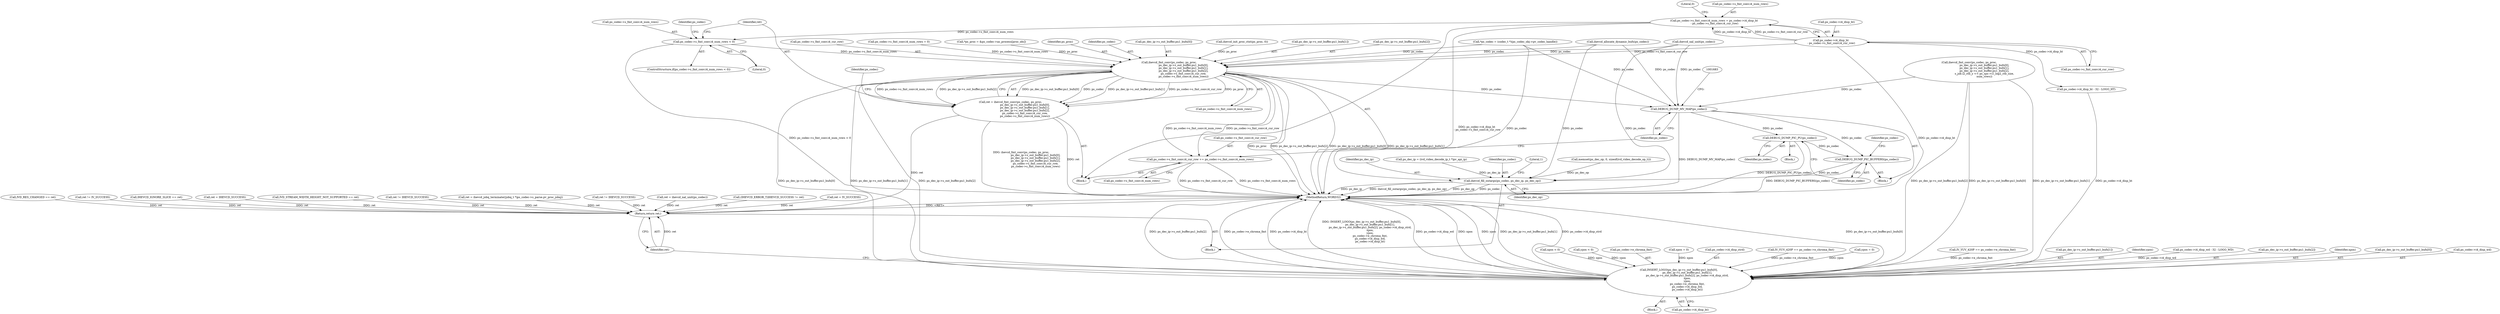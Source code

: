 digraph "0_Android_87fb7909c49e6a4510ba86ace1ffc83459c7e1b9@pointer" {
"1001618" [label="(Call,ps_codec->s_fmt_conv.i4_num_rows < 0)"];
"1001592" [label="(Call,ps_codec->s_fmt_conv.i4_num_rows = ps_codec->i4_disp_ht\n - ps_codec->s_fmt_conv.i4_cur_row)"];
"1001598" [label="(Call,ps_codec->i4_disp_ht\n - ps_codec->s_fmt_conv.i4_cur_row)"];
"1001634" [label="(Call,ihevcd_fmt_conv(ps_codec, ps_proc,\n                                  ps_dec_ip->s_out_buffer.pu1_bufs[0],\n                                  ps_dec_ip->s_out_buffer.pu1_bufs[1],\n                                  ps_dec_ip->s_out_buffer.pu1_bufs[2],\n                                  ps_codec->s_fmt_conv.i4_cur_row,\n                                  ps_codec->s_fmt_conv.i4_num_rows))"];
"1001632" [label="(Call,ret = ihevcd_fmt_conv(ps_codec, ps_proc,\n                                  ps_dec_ip->s_out_buffer.pu1_bufs[0],\n                                  ps_dec_ip->s_out_buffer.pu1_bufs[1],\n                                  ps_dec_ip->s_out_buffer.pu1_bufs[2],\n                                  ps_codec->s_fmt_conv.i4_cur_row,\n                                  ps_codec->s_fmt_conv.i4_num_rows))"];
"1001901" [label="(Return,return ret;)"];
"1001668" [label="(Call,ps_codec->s_fmt_conv.i4_cur_row += ps_codec->s_fmt_conv.i4_num_rows)"];
"1001679" [label="(Call,DEBUG_DUMP_MV_MAP(ps_codec))"];
"1001812" [label="(Call,DEBUG_DUMP_PIC_PU(ps_codec))"];
"1001814" [label="(Call,DEBUG_DUMP_PIC_BUFFERS(ps_codec))"];
"1001820" [label="(Call,ihevcd_fill_outargs(ps_codec, ps_dec_ip, ps_dec_op))"];
"1001865" [label="(Call,INSERT_LOGO(ps_dec_ip->s_out_buffer.pu1_bufs[0],\n                    ps_dec_ip->s_out_buffer.pu1_bufs[1],\n                    ps_dec_ip->s_out_buffer.pu1_bufs[2], ps_codec->i4_disp_strd,\n                    xpos,\n                    ypos,\n                    ps_codec->e_chroma_fmt,\n                    ps_codec->i4_disp_wd,\n                    ps_codec->i4_disp_ht))"];
"1001592" [label="(Call,ps_codec->s_fmt_conv.i4_num_rows = ps_codec->i4_disp_ht\n - ps_codec->s_fmt_conv.i4_cur_row)"];
"1000145" [label="(Block,)"];
"1001609" [label="(Literal,0)"];
"1000986" [label="(Call,ihevcd_nal_unit(ps_codec))"];
"1001671" [label="(Identifier,ps_codec)"];
"1001618" [label="(Call,ps_codec->s_fmt_conv.i4_num_rows < 0)"];
"1001826" [label="(Literal,1)"];
"1001598" [label="(Call,ps_codec->i4_disp_ht\n - ps_codec->s_fmt_conv.i4_cur_row)"];
"1001614" [label="(Call,ihevcd_init_proc_ctxt(ps_proc, 0))"];
"1001814" [label="(Call,DEBUG_DUMP_PIC_BUFFERS(ps_codec))"];
"1001634" [label="(Call,ihevcd_fmt_conv(ps_codec, ps_proc,\n                                  ps_dec_ip->s_out_buffer.pu1_bufs[0],\n                                  ps_dec_ip->s_out_buffer.pu1_bufs[1],\n                                  ps_dec_ip->s_out_buffer.pu1_bufs[2],\n                                  ps_codec->s_fmt_conv.i4_cur_row,\n                                  ps_codec->s_fmt_conv.i4_num_rows))"];
"1001859" [label="(Call,xpos < 0)"];
"1001852" [label="(Call,ypos < 0)"];
"1000190" [label="(Call,memset(ps_dec_op, 0, sizeof(ivd_video_decode_op_t)))"];
"1001822" [label="(Identifier,ps_dec_ip)"];
"1001624" [label="(Literal,0)"];
"1001240" [label="(Block,)"];
"1001812" [label="(Call,DEBUG_DUMP_PIC_PU(ps_codec))"];
"1001818" [label="(Identifier,ps_codec)"];
"1001186" [label="(Call,ret != IV_SUCCESS)"];
"1001892" [label="(Call,ps_codec->e_chroma_fmt)"];
"1001862" [label="(Call,xpos = 0)"];
"1001887" [label="(Call,ps_codec->i4_disp_strd)"];
"1001292" [label="(Call,IV_YUV_420P == ps_codec->e_chroma_fmt)"];
"1000151" [label="(Call,*ps_codec = (codec_t *)(ps_codec_obj->pv_codec_handle))"];
"1001632" [label="(Call,ret = ihevcd_fmt_conv(ps_codec, ps_proc,\n                                  ps_dec_ip->s_out_buffer.pu1_bufs[0],\n                                  ps_dec_ip->s_out_buffer.pu1_bufs[1],\n                                  ps_dec_ip->s_out_buffer.pu1_bufs[2],\n                                  ps_codec->s_fmt_conv.i4_cur_row,\n                                  ps_codec->s_fmt_conv.i4_num_rows))"];
"1001668" [label="(Call,ps_codec->s_fmt_conv.i4_cur_row += ps_codec->s_fmt_conv.i4_num_rows)"];
"1001628" [label="(Identifier,ps_codec)"];
"1001644" [label="(Call,ps_dec_ip->s_out_buffer.pu1_bufs[1])"];
"1001901" [label="(Return,return ret;)"];
"1001086" [label="(Call,IHEVCD_IGNORE_SLICE == ret)"];
"1001651" [label="(Call,ps_dec_ip->s_out_buffer.pu1_bufs[2])"];
"1000173" [label="(Call,ps_dec_ip = (ivd_video_decode_ip_t *)pv_api_ip)"];
"1001855" [label="(Call,ypos = 0)"];
"1001165" [label="(Call,ret = IHEVCD_SUCCESS)"];
"1001527" [label="(Call,ihevcd_fmt_conv(ps_codec, ps_proc,\n                                    ps_dec_ip->s_out_buffer.pu1_bufs[0],\n                                    ps_dec_ip->s_out_buffer.pu1_bufs[1],\n                                    ps_dec_ip->s_out_buffer.pu1_bufs[2],\n                                    s_job.i2_ctb_y << ps_sps->i1_log2_ctb_size,\n                                    num_rows))"];
"1001658" [label="(Call,ps_codec->s_fmt_conv.i4_cur_row)"];
"1001617" [label="(ControlStructure,if(ps_codec->s_fmt_conv.i4_num_rows < 0))"];
"1001625" [label="(Call,ps_codec->s_fmt_conv.i4_num_rows = 0)"];
"1001830" [label="(Block,)"];
"1001572" [label="(Call,IV_YUV_420P == ps_codec->e_chroma_fmt)"];
"1001110" [label="(Call,IVD_STREAM_WIDTH_HEIGHT_NOT_SUPPORTED == ret)"];
"1001663" [label="(Call,ps_codec->s_fmt_conv.i4_num_rows)"];
"1001902" [label="(Identifier,ret)"];
"1001820" [label="(Call,ihevcd_fill_outargs(ps_codec, ps_dec_ip, ps_dec_op))"];
"1001844" [label="(Call,ps_codec->i4_disp_ht - 32 - LOGO_HT)"];
"1001873" [label="(Call,ps_dec_ip->s_out_buffer.pu1_bufs[1])"];
"1001152" [label="(Call,ret != IHEVCD_SUCCESS)"];
"1001584" [label="(Call,*ps_proc = &ps_codec->as_process[proc_idx])"];
"1001381" [label="(Call,ret = ihevcd_jobq_terminate((jobq_t *)ps_codec->s_parse.pv_proc_jobq))"];
"1001219" [label="(Call,ret != IHEVCD_SUCCESS)"];
"1001891" [label="(Identifier,ypos)"];
"1001599" [label="(Call,ps_codec->i4_disp_ht)"];
"1001834" [label="(Call,ps_codec->i4_disp_wd - 32 - LOGO_WD)"];
"1000984" [label="(Call,ret = ihevcd_nal_unit(ps_codec))"];
"1001582" [label="(Block,)"];
"1001815" [label="(Identifier,ps_codec)"];
"1001823" [label="(Identifier,ps_dec_op)"];
"1001602" [label="(Call,ps_codec->s_fmt_conv.i4_cur_row)"];
"1001633" [label="(Identifier,ret)"];
"1001619" [label="(Call,ps_codec->s_fmt_conv.i4_num_rows)"];
"1001423" [label="(Call,(IHEVCD_ERROR_T)IHEVCD_SUCCESS != ret)"];
"1001880" [label="(Call,ps_dec_ip->s_out_buffer.pu1_bufs[2])"];
"1001890" [label="(Identifier,xpos)"];
"1001636" [label="(Identifier,ps_proc)"];
"1001593" [label="(Call,ps_codec->s_fmt_conv.i4_num_rows)"];
"1001903" [label="(MethodReturn,WORD32)"];
"1001679" [label="(Call,DEBUG_DUMP_MV_MAP(ps_codec))"];
"1001669" [label="(Call,ps_codec->s_fmt_conv.i4_cur_row)"];
"1001813" [label="(Identifier,ps_codec)"];
"1001674" [label="(Call,ps_codec->s_fmt_conv.i4_num_rows)"];
"1001898" [label="(Call,ps_codec->i4_disp_ht)"];
"1001821" [label="(Identifier,ps_codec)"];
"1001866" [label="(Call,ps_dec_ip->s_out_buffer.pu1_bufs[0])"];
"1001680" [label="(Identifier,ps_codec)"];
"1001635" [label="(Identifier,ps_codec)"];
"1001183" [label="(Call,ihevcd_allocate_dynamic_bufs(ps_codec))"];
"1001637" [label="(Call,ps_dec_ip->s_out_buffer.pu1_bufs[0])"];
"1001895" [label="(Call,ps_codec->i4_disp_wd)"];
"1000147" [label="(Call,ret = IV_SUCCESS)"];
"1001107" [label="(Call,IVD_RES_CHANGED == ret)"];
"1001865" [label="(Call,INSERT_LOGO(ps_dec_ip->s_out_buffer.pu1_bufs[0],\n                    ps_dec_ip->s_out_buffer.pu1_bufs[1],\n                    ps_dec_ip->s_out_buffer.pu1_bufs[2], ps_codec->i4_disp_strd,\n                    xpos,\n                    ypos,\n                    ps_codec->e_chroma_fmt,\n                    ps_codec->i4_disp_wd,\n                    ps_codec->i4_disp_ht))"];
"1001811" [label="(Block,)"];
"1001618" -> "1001617"  [label="AST: "];
"1001618" -> "1001624"  [label="CFG: "];
"1001619" -> "1001618"  [label="AST: "];
"1001624" -> "1001618"  [label="AST: "];
"1001628" -> "1001618"  [label="CFG: "];
"1001633" -> "1001618"  [label="CFG: "];
"1001618" -> "1001903"  [label="DDG: ps_codec->s_fmt_conv.i4_num_rows < 0"];
"1001592" -> "1001618"  [label="DDG: ps_codec->s_fmt_conv.i4_num_rows"];
"1001618" -> "1001634"  [label="DDG: ps_codec->s_fmt_conv.i4_num_rows"];
"1001592" -> "1001582"  [label="AST: "];
"1001592" -> "1001598"  [label="CFG: "];
"1001593" -> "1001592"  [label="AST: "];
"1001598" -> "1001592"  [label="AST: "];
"1001609" -> "1001592"  [label="CFG: "];
"1001592" -> "1001903"  [label="DDG: ps_codec->i4_disp_ht\n - ps_codec->s_fmt_conv.i4_cur_row"];
"1001598" -> "1001592"  [label="DDG: ps_codec->i4_disp_ht"];
"1001598" -> "1001592"  [label="DDG: ps_codec->s_fmt_conv.i4_cur_row"];
"1001598" -> "1001602"  [label="CFG: "];
"1001599" -> "1001598"  [label="AST: "];
"1001602" -> "1001598"  [label="AST: "];
"1001598" -> "1001903"  [label="DDG: ps_codec->i4_disp_ht"];
"1001598" -> "1001634"  [label="DDG: ps_codec->s_fmt_conv.i4_cur_row"];
"1001598" -> "1001844"  [label="DDG: ps_codec->i4_disp_ht"];
"1001634" -> "1001632"  [label="AST: "];
"1001634" -> "1001663"  [label="CFG: "];
"1001635" -> "1001634"  [label="AST: "];
"1001636" -> "1001634"  [label="AST: "];
"1001637" -> "1001634"  [label="AST: "];
"1001644" -> "1001634"  [label="AST: "];
"1001651" -> "1001634"  [label="AST: "];
"1001658" -> "1001634"  [label="AST: "];
"1001663" -> "1001634"  [label="AST: "];
"1001632" -> "1001634"  [label="CFG: "];
"1001634" -> "1001903"  [label="DDG: ps_proc"];
"1001634" -> "1001903"  [label="DDG: ps_dec_ip->s_out_buffer.pu1_bufs[2]"];
"1001634" -> "1001903"  [label="DDG: ps_dec_ip->s_out_buffer.pu1_bufs[0]"];
"1001634" -> "1001903"  [label="DDG: ps_dec_ip->s_out_buffer.pu1_bufs[1]"];
"1001634" -> "1001632"  [label="DDG: ps_dec_ip->s_out_buffer.pu1_bufs[0]"];
"1001634" -> "1001632"  [label="DDG: ps_codec"];
"1001634" -> "1001632"  [label="DDG: ps_dec_ip->s_out_buffer.pu1_bufs[1]"];
"1001634" -> "1001632"  [label="DDG: ps_codec->s_fmt_conv.i4_cur_row"];
"1001634" -> "1001632"  [label="DDG: ps_proc"];
"1001634" -> "1001632"  [label="DDG: ps_codec->s_fmt_conv.i4_num_rows"];
"1001634" -> "1001632"  [label="DDG: ps_dec_ip->s_out_buffer.pu1_bufs[2]"];
"1000151" -> "1001634"  [label="DDG: ps_codec"];
"1000986" -> "1001634"  [label="DDG: ps_codec"];
"1001183" -> "1001634"  [label="DDG: ps_codec"];
"1001614" -> "1001634"  [label="DDG: ps_proc"];
"1001584" -> "1001634"  [label="DDG: ps_proc"];
"1001625" -> "1001634"  [label="DDG: ps_codec->s_fmt_conv.i4_num_rows"];
"1001634" -> "1001668"  [label="DDG: ps_codec->s_fmt_conv.i4_num_rows"];
"1001634" -> "1001668"  [label="DDG: ps_codec->s_fmt_conv.i4_cur_row"];
"1001634" -> "1001679"  [label="DDG: ps_codec"];
"1001634" -> "1001865"  [label="DDG: ps_dec_ip->s_out_buffer.pu1_bufs[0]"];
"1001634" -> "1001865"  [label="DDG: ps_dec_ip->s_out_buffer.pu1_bufs[1]"];
"1001634" -> "1001865"  [label="DDG: ps_dec_ip->s_out_buffer.pu1_bufs[2]"];
"1001632" -> "1001582"  [label="AST: "];
"1001633" -> "1001632"  [label="AST: "];
"1001671" -> "1001632"  [label="CFG: "];
"1001632" -> "1001903"  [label="DDG: ret"];
"1001632" -> "1001903"  [label="DDG: ihevcd_fmt_conv(ps_codec, ps_proc,\n                                  ps_dec_ip->s_out_buffer.pu1_bufs[0],\n                                  ps_dec_ip->s_out_buffer.pu1_bufs[1],\n                                  ps_dec_ip->s_out_buffer.pu1_bufs[2],\n                                  ps_codec->s_fmt_conv.i4_cur_row,\n                                  ps_codec->s_fmt_conv.i4_num_rows)"];
"1001632" -> "1001901"  [label="DDG: ret"];
"1001901" -> "1000145"  [label="AST: "];
"1001901" -> "1001902"  [label="CFG: "];
"1001902" -> "1001901"  [label="AST: "];
"1001903" -> "1001901"  [label="CFG: "];
"1001901" -> "1001903"  [label="DDG: <RET>"];
"1001902" -> "1001901"  [label="DDG: ret"];
"1001165" -> "1001901"  [label="DDG: ret"];
"1001107" -> "1001901"  [label="DDG: ret"];
"1001086" -> "1001901"  [label="DDG: ret"];
"1001381" -> "1001901"  [label="DDG: ret"];
"1001423" -> "1001901"  [label="DDG: ret"];
"1001152" -> "1001901"  [label="DDG: ret"];
"1000984" -> "1001901"  [label="DDG: ret"];
"1001219" -> "1001901"  [label="DDG: ret"];
"1000147" -> "1001901"  [label="DDG: ret"];
"1001110" -> "1001901"  [label="DDG: ret"];
"1001186" -> "1001901"  [label="DDG: ret"];
"1001668" -> "1001582"  [label="AST: "];
"1001668" -> "1001674"  [label="CFG: "];
"1001669" -> "1001668"  [label="AST: "];
"1001674" -> "1001668"  [label="AST: "];
"1001680" -> "1001668"  [label="CFG: "];
"1001668" -> "1001903"  [label="DDG: ps_codec->s_fmt_conv.i4_cur_row"];
"1001668" -> "1001903"  [label="DDG: ps_codec->s_fmt_conv.i4_num_rows"];
"1001679" -> "1001240"  [label="AST: "];
"1001679" -> "1001680"  [label="CFG: "];
"1001680" -> "1001679"  [label="AST: "];
"1001683" -> "1001679"  [label="CFG: "];
"1001679" -> "1001903"  [label="DDG: DEBUG_DUMP_MV_MAP(ps_codec)"];
"1001527" -> "1001679"  [label="DDG: ps_codec"];
"1000151" -> "1001679"  [label="DDG: ps_codec"];
"1000986" -> "1001679"  [label="DDG: ps_codec"];
"1001183" -> "1001679"  [label="DDG: ps_codec"];
"1001679" -> "1001812"  [label="DDG: ps_codec"];
"1001679" -> "1001814"  [label="DDG: ps_codec"];
"1001812" -> "1001811"  [label="AST: "];
"1001812" -> "1001813"  [label="CFG: "];
"1001813" -> "1001812"  [label="AST: "];
"1001815" -> "1001812"  [label="CFG: "];
"1001812" -> "1001903"  [label="DDG: DEBUG_DUMP_PIC_PU(ps_codec)"];
"1001812" -> "1001814"  [label="DDG: ps_codec"];
"1001814" -> "1001240"  [label="AST: "];
"1001814" -> "1001815"  [label="CFG: "];
"1001815" -> "1001814"  [label="AST: "];
"1001818" -> "1001814"  [label="CFG: "];
"1001814" -> "1001903"  [label="DDG: DEBUG_DUMP_PIC_BUFFERS(ps_codec)"];
"1001814" -> "1001820"  [label="DDG: ps_codec"];
"1001820" -> "1000145"  [label="AST: "];
"1001820" -> "1001823"  [label="CFG: "];
"1001821" -> "1001820"  [label="AST: "];
"1001822" -> "1001820"  [label="AST: "];
"1001823" -> "1001820"  [label="AST: "];
"1001826" -> "1001820"  [label="CFG: "];
"1001820" -> "1001903"  [label="DDG: ps_dec_ip"];
"1001820" -> "1001903"  [label="DDG: ihevcd_fill_outargs(ps_codec, ps_dec_ip, ps_dec_op)"];
"1001820" -> "1001903"  [label="DDG: ps_dec_op"];
"1001820" -> "1001903"  [label="DDG: ps_codec"];
"1000151" -> "1001820"  [label="DDG: ps_codec"];
"1000986" -> "1001820"  [label="DDG: ps_codec"];
"1001183" -> "1001820"  [label="DDG: ps_codec"];
"1000173" -> "1001820"  [label="DDG: ps_dec_ip"];
"1000190" -> "1001820"  [label="DDG: ps_dec_op"];
"1001865" -> "1001830"  [label="AST: "];
"1001865" -> "1001898"  [label="CFG: "];
"1001866" -> "1001865"  [label="AST: "];
"1001873" -> "1001865"  [label="AST: "];
"1001880" -> "1001865"  [label="AST: "];
"1001887" -> "1001865"  [label="AST: "];
"1001890" -> "1001865"  [label="AST: "];
"1001891" -> "1001865"  [label="AST: "];
"1001892" -> "1001865"  [label="AST: "];
"1001895" -> "1001865"  [label="AST: "];
"1001898" -> "1001865"  [label="AST: "];
"1001902" -> "1001865"  [label="CFG: "];
"1001865" -> "1001903"  [label="DDG: INSERT_LOGO(ps_dec_ip->s_out_buffer.pu1_bufs[0],\n                    ps_dec_ip->s_out_buffer.pu1_bufs[1],\n                    ps_dec_ip->s_out_buffer.pu1_bufs[2], ps_codec->i4_disp_strd,\n                    xpos,\n                    ypos,\n                    ps_codec->e_chroma_fmt,\n                    ps_codec->i4_disp_wd,\n                    ps_codec->i4_disp_ht)"];
"1001865" -> "1001903"  [label="DDG: ps_codec->i4_disp_wd"];
"1001865" -> "1001903"  [label="DDG: xpos"];
"1001865" -> "1001903"  [label="DDG: ypos"];
"1001865" -> "1001903"  [label="DDG: ps_dec_ip->s_out_buffer.pu1_bufs[1]"];
"1001865" -> "1001903"  [label="DDG: ps_codec->i4_disp_strd"];
"1001865" -> "1001903"  [label="DDG: ps_dec_ip->s_out_buffer.pu1_bufs[0]"];
"1001865" -> "1001903"  [label="DDG: ps_dec_ip->s_out_buffer.pu1_bufs[2]"];
"1001865" -> "1001903"  [label="DDG: ps_codec->e_chroma_fmt"];
"1001865" -> "1001903"  [label="DDG: ps_codec->i4_disp_ht"];
"1001527" -> "1001865"  [label="DDG: ps_dec_ip->s_out_buffer.pu1_bufs[0]"];
"1001527" -> "1001865"  [label="DDG: ps_dec_ip->s_out_buffer.pu1_bufs[1]"];
"1001527" -> "1001865"  [label="DDG: ps_dec_ip->s_out_buffer.pu1_bufs[2]"];
"1001862" -> "1001865"  [label="DDG: xpos"];
"1001859" -> "1001865"  [label="DDG: xpos"];
"1001855" -> "1001865"  [label="DDG: ypos"];
"1001852" -> "1001865"  [label="DDG: ypos"];
"1001572" -> "1001865"  [label="DDG: ps_codec->e_chroma_fmt"];
"1001292" -> "1001865"  [label="DDG: ps_codec->e_chroma_fmt"];
"1001834" -> "1001865"  [label="DDG: ps_codec->i4_disp_wd"];
"1001844" -> "1001865"  [label="DDG: ps_codec->i4_disp_ht"];
}
